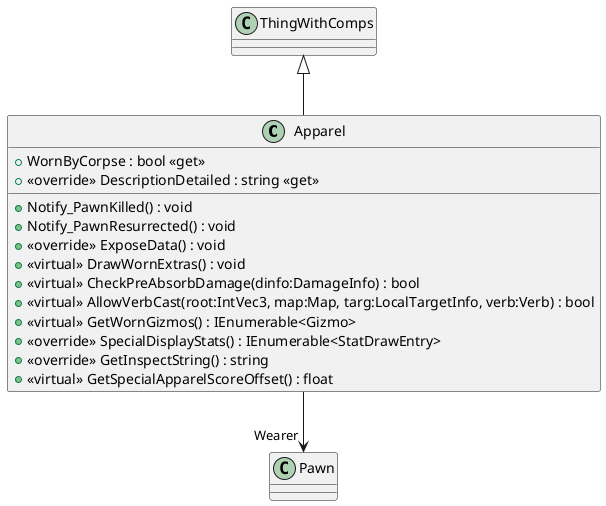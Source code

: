 @startuml
class Apparel {
    + WornByCorpse : bool <<get>>
    + <<override>> DescriptionDetailed : string <<get>>
    + Notify_PawnKilled() : void
    + Notify_PawnResurrected() : void
    + <<override>> ExposeData() : void
    + <<virtual>> DrawWornExtras() : void
    + <<virtual>> CheckPreAbsorbDamage(dinfo:DamageInfo) : bool
    + <<virtual>> AllowVerbCast(root:IntVec3, map:Map, targ:LocalTargetInfo, verb:Verb) : bool
    + <<virtual>> GetWornGizmos() : IEnumerable<Gizmo>
    + <<override>> SpecialDisplayStats() : IEnumerable<StatDrawEntry>
    + <<override>> GetInspectString() : string
    + <<virtual>> GetSpecialApparelScoreOffset() : float
}
ThingWithComps <|-- Apparel
Apparel --> "Wearer" Pawn
@enduml
